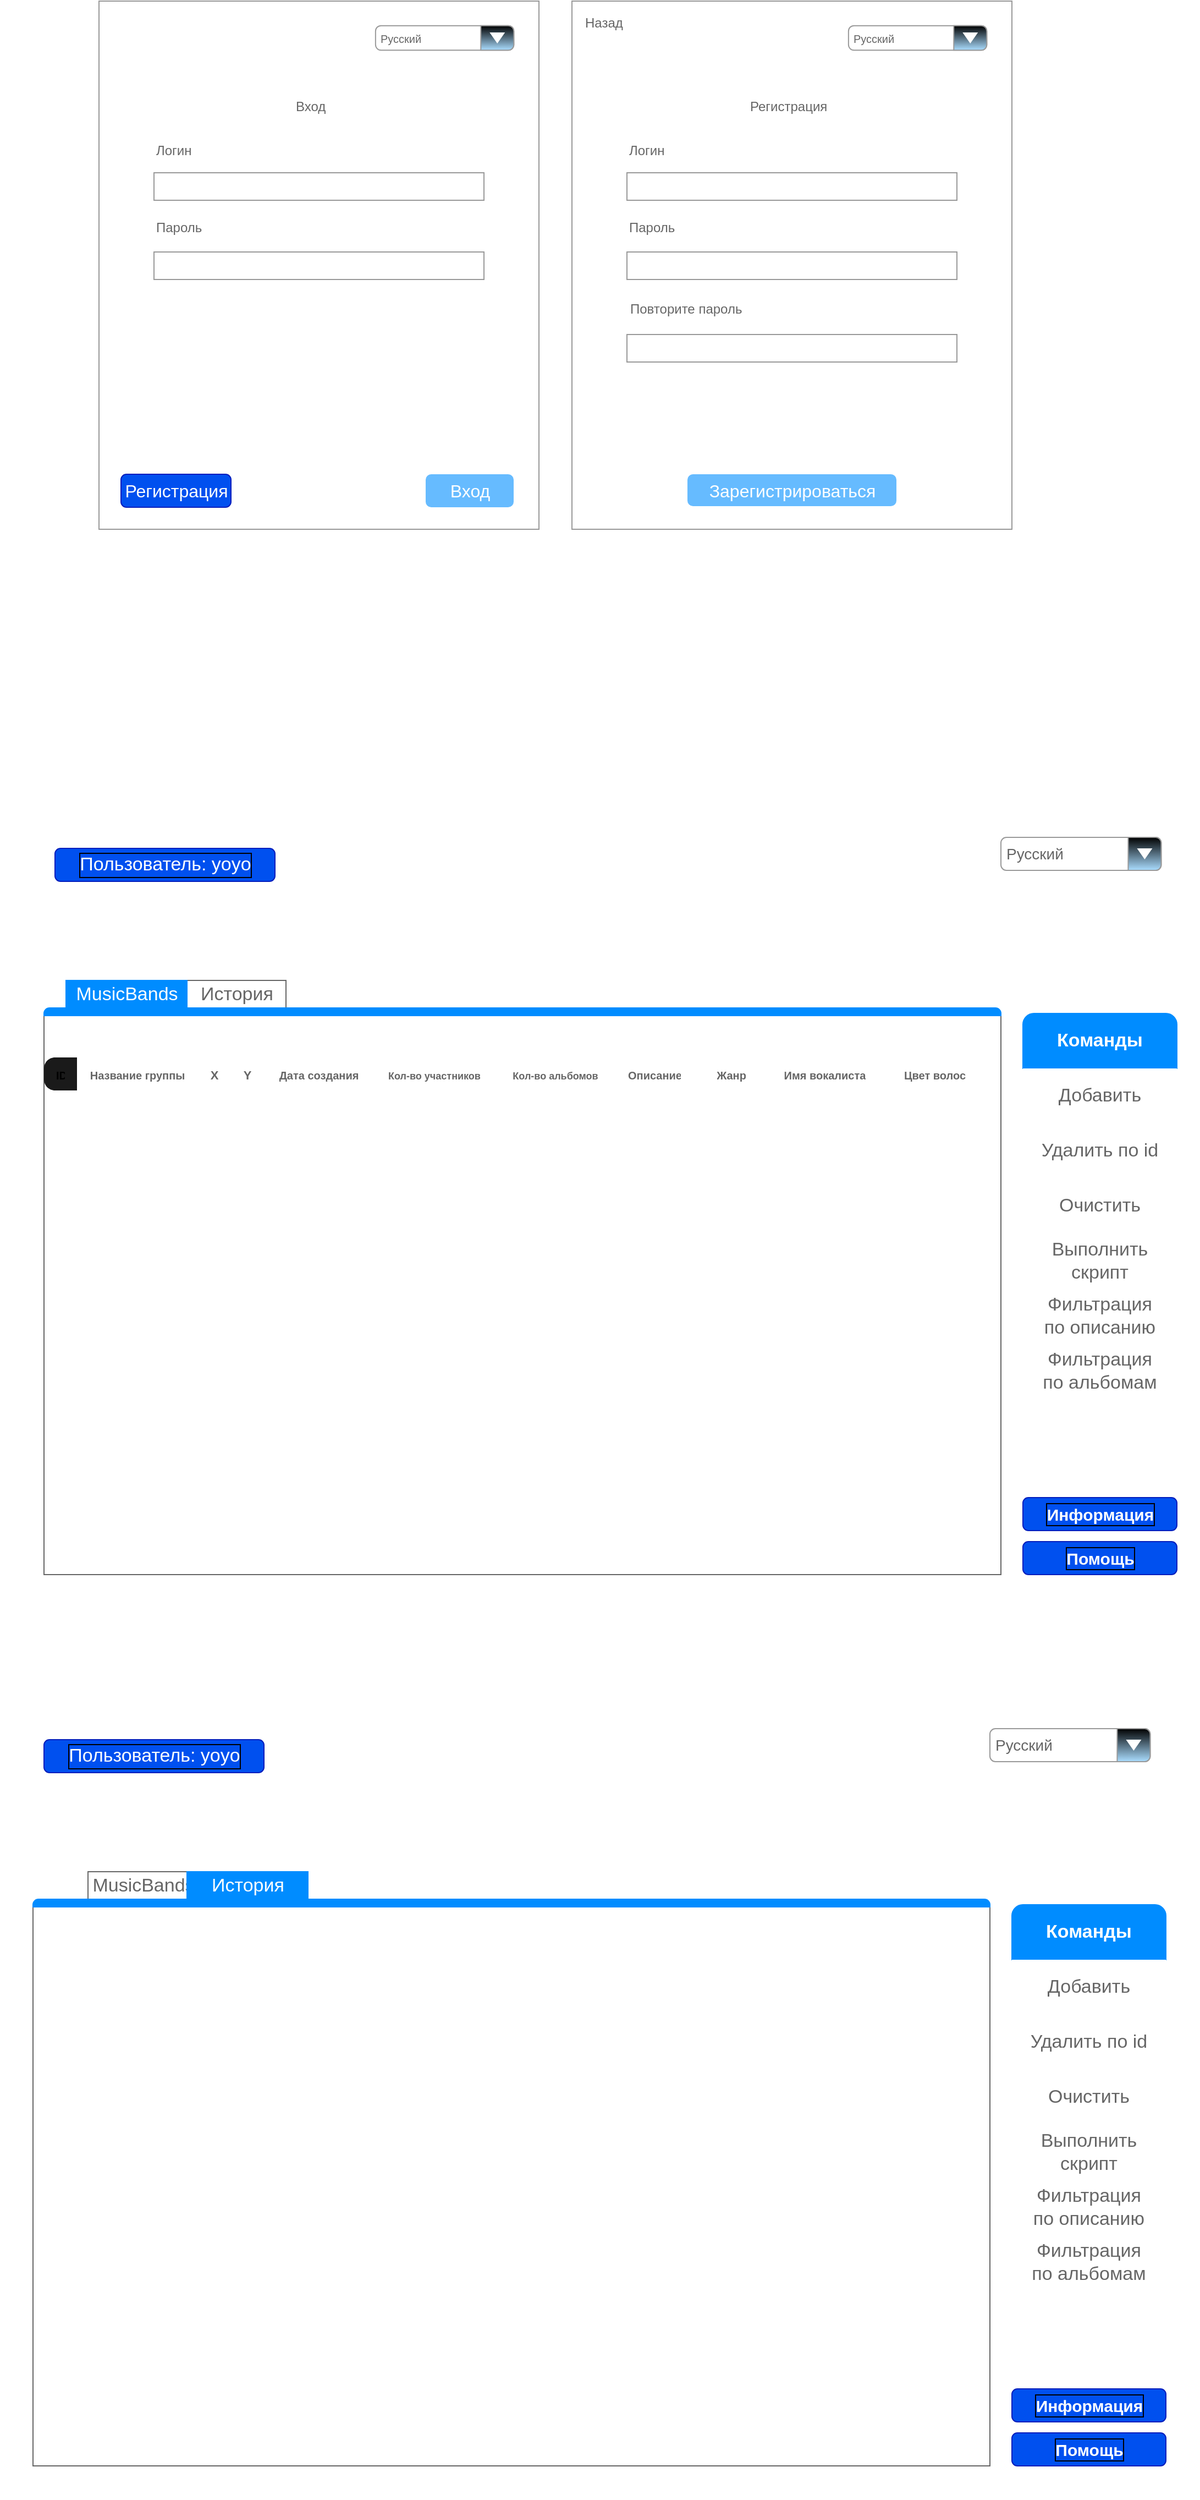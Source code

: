 <mxfile version="27.0.9">
  <diagram name="Page-1" id="2cc2dc42-3aac-f2a9-1cec-7a8b7cbee084">
    <mxGraphModel dx="1591" dy="877" grid="1" gridSize="10" guides="1" tooltips="1" connect="1" arrows="1" fold="1" page="1" pageScale="1" pageWidth="1100" pageHeight="850" background="none" math="0" shadow="0">
      <root>
        <mxCell id="0" />
        <mxCell id="1" parent="0" />
        <mxCell id="sceWcwLllYWsd-2YkSTM-57" value="" style="rounded=0;whiteSpace=wrap;html=1;fillColor=light-dark(#FFFFFF,#111111);strokeColor=none;" vertex="1" parent="1">
          <mxGeometry x="320" y="830" width="1080" height="730" as="geometry" />
        </mxCell>
        <mxCell id="sceWcwLllYWsd-2YkSTM-1" value="" style="strokeWidth=1;shadow=0;dashed=0;align=center;html=1;shape=mxgraph.mockup.forms.rrect;rSize=0;strokeColor=light-dark(#999999,#1A1A1A);fillColor=#ffffff;labelBorderColor=light-dark(default, #121212);" vertex="1" parent="1">
          <mxGeometry x="400" y="100" width="400" height="480" as="geometry" />
        </mxCell>
        <mxCell id="sceWcwLllYWsd-2YkSTM-2" value="Вход" style="strokeWidth=1;shadow=0;dashed=0;align=center;html=1;shape=mxgraph.mockup.forms.anchor;fontSize=12;fontColor=#666666;align=left;resizeWidth=1;spacingLeft=0;" vertex="1" parent="sceWcwLllYWsd-2YkSTM-1">
          <mxGeometry width="200" height="20" relative="1" as="geometry">
            <mxPoint x="177" y="86" as="offset" />
          </mxGeometry>
        </mxCell>
        <mxCell id="sceWcwLllYWsd-2YkSTM-4" value="Логин" style="strokeWidth=1;shadow=0;dashed=0;align=center;html=1;shape=mxgraph.mockup.forms.anchor;fontSize=12;fontColor=#666666;align=left;resizeWidth=1;spacingLeft=0;" vertex="1" parent="sceWcwLllYWsd-2YkSTM-1">
          <mxGeometry width="200" height="20" relative="1" as="geometry">
            <mxPoint x="50" y="126" as="offset" />
          </mxGeometry>
        </mxCell>
        <mxCell id="sceWcwLllYWsd-2YkSTM-5" value="" style="strokeWidth=1;shadow=0;dashed=0;align=center;html=1;shape=mxgraph.mockup.forms.rrect;rSize=0;strokeColor=#999999;fontColor=#666666;align=left;spacingLeft=5;resizeWidth=1;" vertex="1" parent="sceWcwLllYWsd-2YkSTM-1">
          <mxGeometry width="300" height="25" relative="1" as="geometry">
            <mxPoint x="50" y="156" as="offset" />
          </mxGeometry>
        </mxCell>
        <mxCell id="sceWcwLllYWsd-2YkSTM-6" value="Пароль" style="strokeWidth=1;shadow=0;dashed=0;align=center;html=1;shape=mxgraph.mockup.forms.anchor;fontSize=12;fontColor=#666666;align=left;resizeWidth=1;spacingLeft=0;" vertex="1" parent="sceWcwLllYWsd-2YkSTM-1">
          <mxGeometry width="200" height="20" relative="1" as="geometry">
            <mxPoint x="50" y="196" as="offset" />
          </mxGeometry>
        </mxCell>
        <mxCell id="sceWcwLllYWsd-2YkSTM-7" value="" style="strokeWidth=1;shadow=0;dashed=0;align=center;html=1;shape=mxgraph.mockup.forms.rrect;rSize=0;strokeColor=#999999;fontColor=#666666;align=left;spacingLeft=5;resizeWidth=1;" vertex="1" parent="sceWcwLllYWsd-2YkSTM-1">
          <mxGeometry width="300" height="25" relative="1" as="geometry">
            <mxPoint x="50" y="228" as="offset" />
          </mxGeometry>
        </mxCell>
        <mxCell id="sceWcwLllYWsd-2YkSTM-8" value="&lt;span style=&quot;font-weight: normal;&quot;&gt;Вход&lt;/span&gt;" style="strokeWidth=1;shadow=0;dashed=0;align=center;html=1;shape=mxgraph.mockup.forms.rrect;rSize=5;strokeColor=none;fontColor=#ffffff;fillColor=light-dark(#66BBFF,#CCCCCC);fontSize=16;fontStyle=1;" vertex="1" parent="sceWcwLllYWsd-2YkSTM-1">
          <mxGeometry y="1" width="80" height="30" relative="1" as="geometry">
            <mxPoint x="297" y="-50" as="offset" />
          </mxGeometry>
        </mxCell>
        <mxCell id="sceWcwLllYWsd-2YkSTM-11" value="" style="strokeWidth=1;shadow=0;dashed=0;align=center;html=1;shape=mxgraph.mockup.forms.anchor;fontSize=12;fontColor=#666666;align=left;spacingLeft=0;resizeWidth=1;" vertex="1" parent="sceWcwLllYWsd-2YkSTM-1">
          <mxGeometry y="1" width="300" height="20" relative="1" as="geometry">
            <mxPoint x="20" y="-80" as="offset" />
          </mxGeometry>
        </mxCell>
        <mxCell id="sceWcwLllYWsd-2YkSTM-12" value="&lt;font style=&quot;font-size: 16px;&quot;&gt;Регистрация&lt;/font&gt;" style="strokeWidth=1;shadow=0;dashed=0;align=center;html=1;shape=mxgraph.mockup.forms.rrect;rSize=5;strokeColor=light-dark(#001DBC,#1A1A1A);fontColor=light-dark(#FFFFFF,#CCCCCC);fillColor=light-dark(#0050EF,#1A1A1A);fontSize=12;fontStyle=0;labelBorderColor=none;" vertex="1" parent="sceWcwLllYWsd-2YkSTM-1">
          <mxGeometry y="1" width="100" height="30" relative="1" as="geometry">
            <mxPoint x="20" y="-50" as="offset" />
          </mxGeometry>
        </mxCell>
        <mxCell id="sceWcwLllYWsd-2YkSTM-24" value="&lt;font style=&quot;font-size: 10px;&quot;&gt;Русский&lt;/font&gt;" style="strokeWidth=1;shadow=0;dashed=0;align=center;html=1;shape=mxgraph.mockup.forms.comboBox;strokeColor=#999999;fillColor=none;align=left;fillColor2=#aaddff;mainText=;fontColor=#666666;fontSize=17;spacingLeft=3;" vertex="1" parent="sceWcwLllYWsd-2YkSTM-1">
          <mxGeometry x="251.429" y="22.326" width="125.714" height="22.326" as="geometry" />
        </mxCell>
        <mxCell id="sceWcwLllYWsd-2YkSTM-39" value="" style="strokeWidth=1;shadow=0;dashed=0;align=center;html=1;shape=mxgraph.mockup.forms.rrect;rSize=0;strokeColor=light-dark(#999999,#1A1A1A);fillColor=#ffffff;labelBorderColor=light-dark(default, #121212);" vertex="1" parent="1">
          <mxGeometry x="830" y="100" width="400" height="480" as="geometry" />
        </mxCell>
        <mxCell id="sceWcwLllYWsd-2YkSTM-40" value="Регистрация" style="strokeWidth=1;shadow=0;dashed=0;align=center;html=1;shape=mxgraph.mockup.forms.anchor;fontSize=12;fontColor=#666666;align=left;resizeWidth=1;spacingLeft=0;" vertex="1" parent="sceWcwLllYWsd-2YkSTM-39">
          <mxGeometry width="200" height="20" relative="1" as="geometry">
            <mxPoint x="160" y="86" as="offset" />
          </mxGeometry>
        </mxCell>
        <mxCell id="sceWcwLllYWsd-2YkSTM-41" value="Логин" style="strokeWidth=1;shadow=0;dashed=0;align=center;html=1;shape=mxgraph.mockup.forms.anchor;fontSize=12;fontColor=#666666;align=left;resizeWidth=1;spacingLeft=0;" vertex="1" parent="sceWcwLllYWsd-2YkSTM-39">
          <mxGeometry width="200" height="20" relative="1" as="geometry">
            <mxPoint x="50" y="126" as="offset" />
          </mxGeometry>
        </mxCell>
        <mxCell id="sceWcwLllYWsd-2YkSTM-42" value="" style="strokeWidth=1;shadow=0;dashed=0;align=center;html=1;shape=mxgraph.mockup.forms.rrect;rSize=0;strokeColor=#999999;fontColor=#666666;align=left;spacingLeft=5;resizeWidth=1;" vertex="1" parent="sceWcwLllYWsd-2YkSTM-39">
          <mxGeometry width="300" height="25" relative="1" as="geometry">
            <mxPoint x="50" y="156" as="offset" />
          </mxGeometry>
        </mxCell>
        <mxCell id="sceWcwLllYWsd-2YkSTM-43" value="Пароль" style="strokeWidth=1;shadow=0;dashed=0;align=center;html=1;shape=mxgraph.mockup.forms.anchor;fontSize=12;fontColor=#666666;align=left;resizeWidth=1;spacingLeft=0;" vertex="1" parent="sceWcwLllYWsd-2YkSTM-39">
          <mxGeometry width="200" height="20" relative="1" as="geometry">
            <mxPoint x="50" y="196" as="offset" />
          </mxGeometry>
        </mxCell>
        <mxCell id="sceWcwLllYWsd-2YkSTM-44" value="" style="strokeWidth=1;shadow=0;dashed=0;align=center;html=1;shape=mxgraph.mockup.forms.rrect;rSize=0;strokeColor=#999999;fontColor=#666666;align=left;spacingLeft=5;resizeWidth=1;" vertex="1" parent="sceWcwLllYWsd-2YkSTM-39">
          <mxGeometry width="300" height="25" relative="1" as="geometry">
            <mxPoint x="50" y="228" as="offset" />
          </mxGeometry>
        </mxCell>
        <mxCell id="sceWcwLllYWsd-2YkSTM-45" value="&lt;span style=&quot;font-weight: normal;&quot;&gt;Зарегистрироваться&lt;/span&gt;" style="strokeWidth=1;shadow=0;dashed=0;align=center;html=1;shape=mxgraph.mockup.forms.rrect;rSize=5;strokeColor=none;fontColor=#ffffff;fillColor=light-dark(#66BBFF,#CCCCCC);fontSize=16;fontStyle=1;" vertex="1" parent="sceWcwLllYWsd-2YkSTM-39">
          <mxGeometry y="1" width="190" height="29" relative="1" as="geometry">
            <mxPoint x="105" y="-50" as="offset" />
          </mxGeometry>
        </mxCell>
        <mxCell id="sceWcwLllYWsd-2YkSTM-46" value="" style="strokeWidth=1;shadow=0;dashed=0;align=center;html=1;shape=mxgraph.mockup.forms.anchor;fontSize=12;fontColor=#666666;align=left;spacingLeft=0;resizeWidth=1;" vertex="1" parent="sceWcwLllYWsd-2YkSTM-39">
          <mxGeometry y="1" width="300" height="20" relative="1" as="geometry">
            <mxPoint x="20" y="-80" as="offset" />
          </mxGeometry>
        </mxCell>
        <mxCell id="sceWcwLllYWsd-2YkSTM-48" value="&lt;font style=&quot;font-size: 10px;&quot;&gt;Русский&lt;/font&gt;" style="strokeWidth=1;shadow=0;dashed=0;align=center;html=1;shape=mxgraph.mockup.forms.comboBox;strokeColor=#999999;fillColor=none;align=left;fillColor2=#aaddff;mainText=;fontColor=#666666;fontSize=17;spacingLeft=3;" vertex="1" parent="sceWcwLllYWsd-2YkSTM-39">
          <mxGeometry x="251.429" y="22.326" width="125.714" height="22.326" as="geometry" />
        </mxCell>
        <mxCell id="sceWcwLllYWsd-2YkSTM-49" value="Повторите пароль" style="strokeWidth=1;shadow=0;dashed=0;align=center;html=1;shape=mxgraph.mockup.forms.anchor;fontSize=12;fontColor=#666666;align=left;resizeWidth=1;spacingLeft=0;" vertex="1" parent="sceWcwLllYWsd-2YkSTM-39">
          <mxGeometry x="51.43" y="270" width="200" height="20" as="geometry" />
        </mxCell>
        <mxCell id="sceWcwLllYWsd-2YkSTM-50" value="" style="strokeWidth=1;shadow=0;dashed=0;align=center;html=1;shape=mxgraph.mockup.forms.rrect;rSize=0;strokeColor=#999999;fontColor=#666666;align=left;spacingLeft=5;resizeWidth=1;" vertex="1" parent="sceWcwLllYWsd-2YkSTM-39">
          <mxGeometry x="50" y="303" width="300" height="25" as="geometry" />
        </mxCell>
        <mxCell id="sceWcwLllYWsd-2YkSTM-92" value="Назад" style="strokeWidth=1;shadow=0;dashed=0;align=center;html=1;shape=mxgraph.mockup.forms.anchor;fontSize=12;fontColor=#666666;align=left;resizeWidth=1;spacingLeft=0;" vertex="1" parent="sceWcwLllYWsd-2YkSTM-39">
          <mxGeometry x="10" y="10" width="200" height="20" as="geometry" />
        </mxCell>
        <mxCell id="sceWcwLllYWsd-2YkSTM-51" value="" style="strokeWidth=1;shadow=0;dashed=0;align=center;html=1;shape=mxgraph.mockup.containers.marginRect2;rectMarginTop=32;strokeColor=#666666;gradientColor=none;whiteSpace=wrap;fillColor=light-dark(#FFFFFF,#666666);" vertex="1" parent="1">
          <mxGeometry x="350" y="990" width="870" height="540" as="geometry" />
        </mxCell>
        <mxCell id="sceWcwLllYWsd-2YkSTM-52" value="История" style="strokeColor=inherit;fillColor=inherit;gradientColor=inherit;strokeWidth=1;shadow=0;dashed=0;align=center;html=1;shape=mxgraph.mockup.containers.rrect;rSize=0;fontSize=17;fontColor=#666666;gradientColor=none;" vertex="1" parent="sceWcwLllYWsd-2YkSTM-51">
          <mxGeometry width="90" height="25" relative="1" as="geometry">
            <mxPoint x="130" as="offset" />
          </mxGeometry>
        </mxCell>
        <mxCell id="sceWcwLllYWsd-2YkSTM-55" value="" style="strokeWidth=1;shadow=0;dashed=0;align=center;html=1;shape=mxgraph.mockup.containers.topButton;rSize=5;strokeColor=light-dark(#008CFF,#CCCCCC);fillColor=light-dark(#008CFF,#CCCCCC);gradientColor=none;resizeWidth=1;movable=0;deletable=1;" vertex="1" parent="sceWcwLllYWsd-2YkSTM-51">
          <mxGeometry width="870.0" height="7" relative="1" as="geometry">
            <mxPoint y="25" as="offset" />
          </mxGeometry>
        </mxCell>
        <mxCell id="sceWcwLllYWsd-2YkSTM-77" value="MusicBands" style="strokeWidth=1;shadow=0;dashed=0;align=center;html=1;shape=mxgraph.mockup.containers.rrect;rSize=0;fontSize=17;fontColor=#ffffff;strokeColor=light-dark(#008CFF,#E6E6E6);fillColor=light-dark(#008CFF,#CCCCCC);" vertex="1" parent="sceWcwLllYWsd-2YkSTM-51">
          <mxGeometry x="20" width="110" height="25" as="geometry" />
        </mxCell>
        <mxCell id="sceWcwLllYWsd-2YkSTM-78" value="" style="swimlane;shape=mxgraph.bootstrap.anchor;strokeColor=none;fillColor=#ffffff;fontColor=#666666;fontStyle=0;childLayout=stackLayout;horizontal=0;startSize=0;horizontalStack=1;resizeParent=1;resizeParentMax=0;resizeLast=0;collapsible=0;marginBottom=0;whiteSpace=wrap;html=1;" vertex="1" parent="sceWcwLllYWsd-2YkSTM-51">
          <mxGeometry y="70" width="860" height="30" as="geometry" />
        </mxCell>
        <mxCell id="sceWcwLllYWsd-2YkSTM-79" value="&lt;font style=&quot;color: light-dark(rgb(0, 0, 0), rgb(179, 179, 179)); font-size: 10px;&quot;&gt;ID&lt;/font&gt;" style="text;strokeColor=none;align=center;verticalAlign=middle;spacingLeft=10;spacingRight=10;overflow=hidden;points=[[0,0.5],[1,0.5]];portConstraint=eastwest;rotatable=0;whiteSpace=wrap;html=1;shape=mxgraph.mockup.leftButton;rSize=10;fillColor=light-dark(#1A1A1A,#1A1A1A);fontColor=#ffffff;fontSize=17;fontStyle=1;" vertex="1" parent="sceWcwLllYWsd-2YkSTM-78">
          <mxGeometry width="30" height="30" as="geometry" />
        </mxCell>
        <mxCell id="sceWcwLllYWsd-2YkSTM-80" value="&lt;font style=&quot;font-size: 10px;&quot;&gt;Название группы&lt;/font&gt;" style="text;strokeColor=inherit;align=center;verticalAlign=middle;spacingLeft=10;spacingRight=10;overflow=hidden;points=[[0,0.5],[1,0.5]];portConstraint=eastwest;rotatable=0;whiteSpace=wrap;html=1;rSize=5;fillColor=inherit;fontColor=inherit;fontSize=17;fontStyle=1;" vertex="1" parent="sceWcwLllYWsd-2YkSTM-78">
          <mxGeometry x="30" width="110" height="30" as="geometry" />
        </mxCell>
        <mxCell id="sceWcwLllYWsd-2YkSTM-81" value="&lt;font style=&quot;font-size: 11px;&quot;&gt;X&lt;/font&gt;" style="text;strokeColor=inherit;align=center;verticalAlign=middle;spacingLeft=10;spacingRight=10;overflow=hidden;points=[[0,0.5],[1,0.5]];portConstraint=eastwest;rotatable=0;whiteSpace=wrap;html=1;rSize=5;fillColor=inherit;fontColor=inherit;fontSize=17;fontStyle=1;" vertex="1" parent="sceWcwLllYWsd-2YkSTM-78">
          <mxGeometry x="140" width="30" height="30" as="geometry" />
        </mxCell>
        <mxCell id="sceWcwLllYWsd-2YkSTM-86" value="&lt;font style=&quot;font-size: 11px;&quot;&gt;Y&lt;/font&gt;" style="text;strokeColor=inherit;align=center;verticalAlign=middle;spacingLeft=10;spacingRight=10;overflow=hidden;points=[[0,0.5],[1,0.5]];portConstraint=eastwest;rotatable=0;whiteSpace=wrap;html=1;rSize=5;fillColor=inherit;fontColor=inherit;fontSize=17;fontStyle=1;strokeWidth=0;" vertex="1" parent="sceWcwLllYWsd-2YkSTM-78">
          <mxGeometry x="170" width="30" height="30" as="geometry" />
        </mxCell>
        <mxCell id="sceWcwLllYWsd-2YkSTM-85" value="&lt;font style=&quot;font-size: 10px;&quot;&gt;Дата создания&lt;/font&gt;" style="text;strokeColor=inherit;align=center;verticalAlign=middle;spacingLeft=10;spacingRight=10;overflow=hidden;points=[[0,0.5],[1,0.5]];portConstraint=eastwest;rotatable=0;whiteSpace=wrap;html=1;rSize=5;fillColor=inherit;fontColor=inherit;fontSize=17;fontStyle=1;strokeWidth=0;" vertex="1" parent="sceWcwLllYWsd-2YkSTM-78">
          <mxGeometry x="200" width="100" height="30" as="geometry" />
        </mxCell>
        <mxCell id="sceWcwLllYWsd-2YkSTM-87" value="&lt;font style=&quot;font-size: 9px;&quot;&gt;Кол-во участников&lt;/font&gt;" style="text;strokeColor=inherit;align=center;verticalAlign=middle;spacingLeft=10;spacingRight=10;overflow=hidden;points=[[0,0.5],[1,0.5]];portConstraint=eastwest;rotatable=0;whiteSpace=wrap;html=1;rSize=5;fillColor=inherit;fontColor=inherit;fontSize=17;fontStyle=1;strokeWidth=0;" vertex="1" parent="sceWcwLllYWsd-2YkSTM-78">
          <mxGeometry x="300" width="110" height="30" as="geometry" />
        </mxCell>
        <mxCell id="sceWcwLllYWsd-2YkSTM-88" value="&lt;font style=&quot;font-size: 9px;&quot;&gt;Кол-во альбомов&lt;/font&gt;" style="text;strokeColor=inherit;align=center;verticalAlign=middle;spacingLeft=10;spacingRight=10;overflow=hidden;points=[[0,0.5],[1,0.5]];portConstraint=eastwest;rotatable=0;whiteSpace=wrap;html=1;rSize=5;fillColor=inherit;fontColor=inherit;fontSize=17;fontStyle=1;strokeWidth=0;" vertex="1" parent="sceWcwLllYWsd-2YkSTM-78">
          <mxGeometry x="410" width="110" height="30" as="geometry" />
        </mxCell>
        <mxCell id="sceWcwLllYWsd-2YkSTM-89" value="&lt;font size=&quot;1&quot;&gt;Описание&lt;/font&gt;" style="text;strokeColor=inherit;align=center;verticalAlign=middle;spacingLeft=10;spacingRight=10;overflow=hidden;points=[[0,0.5],[1,0.5]];portConstraint=eastwest;rotatable=0;whiteSpace=wrap;html=1;rSize=5;fillColor=inherit;fontColor=inherit;fontSize=17;fontStyle=1;strokeWidth=0;" vertex="1" parent="sceWcwLllYWsd-2YkSTM-78">
          <mxGeometry x="520" width="70" height="30" as="geometry" />
        </mxCell>
        <mxCell id="sceWcwLllYWsd-2YkSTM-90" value="&lt;font size=&quot;1&quot;&gt;Жанр&lt;/font&gt;" style="text;strokeColor=inherit;align=center;verticalAlign=middle;spacingLeft=10;spacingRight=10;overflow=hidden;points=[[0,0.5],[1,0.5]];portConstraint=eastwest;rotatable=0;whiteSpace=wrap;html=1;rSize=5;fillColor=inherit;fontColor=inherit;fontSize=17;fontStyle=1;strokeWidth=0;" vertex="1" parent="sceWcwLllYWsd-2YkSTM-78">
          <mxGeometry x="590" width="70" height="30" as="geometry" />
        </mxCell>
        <mxCell id="sceWcwLllYWsd-2YkSTM-91" value="&lt;font size=&quot;1&quot;&gt;Имя вокалиста&lt;/font&gt;" style="text;strokeColor=inherit;align=center;verticalAlign=middle;spacingLeft=10;spacingRight=10;overflow=hidden;points=[[0,0.5],[1,0.5]];portConstraint=eastwest;rotatable=0;whiteSpace=wrap;html=1;rSize=5;fillColor=inherit;fontColor=inherit;fontSize=17;fontStyle=1;strokeWidth=0;" vertex="1" parent="sceWcwLllYWsd-2YkSTM-78">
          <mxGeometry x="660" width="100" height="30" as="geometry" />
        </mxCell>
        <mxCell id="sceWcwLllYWsd-2YkSTM-82" value="&lt;span style=&quot;font-size: 10px;&quot;&gt;Цвет волос&lt;/span&gt;" style="text;strokeColor=inherit;align=center;verticalAlign=middle;spacingLeft=10;spacingRight=10;overflow=hidden;points=[[0,0.5],[1,0.5]];portConstraint=eastwest;rotatable=0;whiteSpace=wrap;html=1;shape=mxgraph.mockup.rightButton;rSize=10;fillColor=inherit;fontColor=inherit;fontSize=17;fontStyle=1;" vertex="1" parent="sceWcwLllYWsd-2YkSTM-78">
          <mxGeometry x="760" width="100" height="30" as="geometry" />
        </mxCell>
        <mxCell id="sceWcwLllYWsd-2YkSTM-59" value="&lt;font style=&quot;font-size: 14px;&quot;&gt;Русский&lt;/font&gt;" style="strokeWidth=1;shadow=0;dashed=0;align=center;html=1;shape=mxgraph.mockup.forms.comboBox;strokeColor=#999999;fillColor=none;align=left;fillColor2=#aaddff;mainText=;fontColor=#666666;fontSize=17;spacingLeft=3;" vertex="1" parent="1">
          <mxGeometry x="1220" y="860" width="145.71" height="30" as="geometry" />
        </mxCell>
        <mxCell id="sceWcwLllYWsd-2YkSTM-60" value="" style="swimlane;shape=mxgraph.bootstrap.anchor;strokeColor=none;fillColor=#ffffff;fontColor=#666666;fontStyle=0;childLayout=stackLayout;horizontal=1;startSize=0;horizontalStack=0;resizeParent=1;resizeParentMax=0;resizeLast=0;collapsible=0;marginBottom=0;whiteSpace=wrap;html=1;" vertex="1" parent="1">
          <mxGeometry x="1240" y="1020" width="140" height="150" as="geometry" />
        </mxCell>
        <mxCell id="sceWcwLllYWsd-2YkSTM-61" value="Команды" style="text;strokeColor=#008CFF;align=center;verticalAlign=middle;spacingLeft=10;spacingRight=10;overflow=hidden;points=[[0,0.5],[1,0.5]];portConstraint=eastwest;rotatable=0;whiteSpace=wrap;html=1;shape=mxgraph.mockup.topButton;rSize=10;fillColor=light-dark(#008CFF,#CCCCCC);fontColor=#ffffff;fontSize=17;fontStyle=1;" vertex="1" parent="sceWcwLllYWsd-2YkSTM-60">
          <mxGeometry width="140" height="50" as="geometry" />
        </mxCell>
        <mxCell id="sceWcwLllYWsd-2YkSTM-62" value="Добавить" style="text;strokeColor=inherit;align=center;verticalAlign=middle;spacingLeft=10;spacingRight=10;overflow=hidden;points=[[0,0.5],[1,0.5]];portConstraint=eastwest;rotatable=0;whiteSpace=wrap;html=1;rSize=5;fillColor=inherit;fontColor=inherit;fontSize=17;fontStyle=0;" vertex="1" parent="sceWcwLllYWsd-2YkSTM-60">
          <mxGeometry y="50" width="140" height="50" as="geometry" />
        </mxCell>
        <mxCell id="sceWcwLllYWsd-2YkSTM-63" value="Удалить по id" style="text;strokeColor=inherit;align=center;verticalAlign=middle;spacingLeft=10;spacingRight=10;overflow=hidden;points=[[0,0.5],[1,0.5]];portConstraint=eastwest;rotatable=0;whiteSpace=wrap;html=1;rSize=5;fillColor=inherit;fontColor=inherit;fontSize=17;fontStyle=0;" vertex="1" parent="sceWcwLllYWsd-2YkSTM-60">
          <mxGeometry y="100" width="140" height="50" as="geometry" />
        </mxCell>
        <mxCell id="sceWcwLllYWsd-2YkSTM-65" value="" style="swimlane;shape=mxgraph.bootstrap.anchor;strokeColor=none;fillColor=#ffffff;fontColor=#666666;fontStyle=0;childLayout=stackLayout;horizontal=1;startSize=0;horizontalStack=0;resizeParent=1;resizeParentMax=0;resizeLast=0;collapsible=0;marginBottom=0;whiteSpace=wrap;html=1;" vertex="1" parent="1">
          <mxGeometry x="1240" y="1170" width="140" height="100" as="geometry" />
        </mxCell>
        <mxCell id="sceWcwLllYWsd-2YkSTM-67" value="Очистить" style="text;strokeColor=inherit;align=center;verticalAlign=middle;spacingLeft=10;spacingRight=10;overflow=hidden;points=[[0,0.5],[1,0.5]];portConstraint=eastwest;rotatable=0;whiteSpace=wrap;html=1;rSize=5;fillColor=inherit;fontColor=inherit;fontSize=17;fontStyle=0;" vertex="1" parent="sceWcwLllYWsd-2YkSTM-65">
          <mxGeometry width="140" height="50" as="geometry" />
        </mxCell>
        <mxCell id="sceWcwLllYWsd-2YkSTM-68" value="Выполнить скрипт" style="text;strokeColor=inherit;align=center;verticalAlign=middle;spacingLeft=10;spacingRight=10;overflow=hidden;points=[[0,0.5],[1,0.5]];portConstraint=eastwest;rotatable=0;whiteSpace=wrap;html=1;rSize=5;fillColor=inherit;fontColor=inherit;fontSize=17;fontStyle=0;" vertex="1" parent="sceWcwLllYWsd-2YkSTM-65">
          <mxGeometry y="50" width="140" height="50" as="geometry" />
        </mxCell>
        <mxCell id="sceWcwLllYWsd-2YkSTM-71" value="" style="swimlane;shape=mxgraph.bootstrap.anchor;strokeColor=none;fillColor=#ffffff;fontColor=#666666;fontStyle=0;childLayout=stackLayout;horizontal=1;startSize=0;horizontalStack=0;resizeParent=1;resizeParentMax=0;resizeLast=0;collapsible=0;marginBottom=0;whiteSpace=wrap;html=1;" vertex="1" parent="1">
          <mxGeometry x="1240" y="1270" width="140" height="100" as="geometry" />
        </mxCell>
        <mxCell id="sceWcwLllYWsd-2YkSTM-72" value="Фильтрация по описанию" style="text;strokeColor=inherit;align=center;verticalAlign=middle;spacingLeft=10;spacingRight=10;overflow=hidden;points=[[0,0.5],[1,0.5]];portConstraint=eastwest;rotatable=0;whiteSpace=wrap;html=1;rSize=5;fillColor=inherit;fontColor=inherit;fontSize=17;fontStyle=0;" vertex="1" parent="sceWcwLllYWsd-2YkSTM-71">
          <mxGeometry width="140" height="50" as="geometry" />
        </mxCell>
        <mxCell id="sceWcwLllYWsd-2YkSTM-73" value="Фильтрация по альбомам" style="text;strokeColor=inherit;align=center;verticalAlign=middle;spacingLeft=10;spacingRight=10;overflow=hidden;points=[[0,0.5],[1,0.5]];portConstraint=eastwest;rotatable=0;whiteSpace=wrap;html=1;rSize=5;fillColor=inherit;fontColor=inherit;fontSize=17;fontStyle=0;" vertex="1" parent="sceWcwLllYWsd-2YkSTM-71">
          <mxGeometry y="50" width="140" height="50" as="geometry" />
        </mxCell>
        <mxCell id="sceWcwLllYWsd-2YkSTM-74" value="&lt;span style=&quot;font-size: 15px;&quot;&gt;Информация&lt;/span&gt;" style="strokeWidth=1;shadow=0;dashed=0;align=center;html=1;shape=mxgraph.mockup.forms.rrect;rSize=5;strokeColor=light-dark(#001DBC,#1A1A1A);fontColor=light-dark(#FFFFFF,#CCCCCC);fillColor=light-dark(#0050EF,#1A1A1A);fontSize=16;fontStyle=1;labelBorderColor=light-dark(#000000,#1A1A1A);" vertex="1" parent="1">
          <mxGeometry x="1240" y="1460" width="140" height="30" as="geometry" />
        </mxCell>
        <mxCell id="sceWcwLllYWsd-2YkSTM-75" value="&lt;span style=&quot;font-size: 15px;&quot;&gt;Помощь&lt;/span&gt;" style="strokeWidth=1;shadow=0;dashed=0;align=center;html=1;shape=mxgraph.mockup.forms.rrect;rSize=5;strokeColor=light-dark(#001DBC,#1A1A1A);fontColor=light-dark(#FFFFFF,#CCCCCC);fillColor=light-dark(#0050EF,#1A1A1A);fontSize=16;fontStyle=1;labelBorderColor=light-dark(#000000,#1A1A1A);" vertex="1" parent="1">
          <mxGeometry x="1240" y="1500" width="140" height="30" as="geometry" />
        </mxCell>
        <mxCell id="sceWcwLllYWsd-2YkSTM-76" value="&lt;span style=&quot;font-weight: normal;&quot;&gt;&lt;font style=&quot;font-size: 17px;&quot;&gt;Пользователь: yoyo&lt;/font&gt;&lt;/span&gt;" style="strokeWidth=1;shadow=0;dashed=0;align=center;html=1;shape=mxgraph.mockup.forms.rrect;rSize=5;strokeColor=light-dark(#001DBC,#1A1A1A);fontColor=light-dark(#FFFFFF,#CCCCCC);fillColor=light-dark(#0050EF,#1A1A1A);fontSize=16;fontStyle=1;labelBorderColor=light-dark(#000000,#1A1A1A);" vertex="1" parent="1">
          <mxGeometry x="360" y="870" width="200" height="30" as="geometry" />
        </mxCell>
        <mxCell id="sceWcwLllYWsd-2YkSTM-94" value="" style="rounded=0;whiteSpace=wrap;html=1;fillColor=light-dark(#FFFFFF,#111111);strokeColor=none;" vertex="1" parent="1">
          <mxGeometry x="310" y="1640" width="1080" height="730" as="geometry" />
        </mxCell>
        <mxCell id="sceWcwLllYWsd-2YkSTM-95" value="" style="strokeWidth=1;shadow=0;dashed=0;align=center;html=1;shape=mxgraph.mockup.containers.marginRect2;rectMarginTop=32;strokeColor=#666666;gradientColor=none;whiteSpace=wrap;fillColor=light-dark(#FFFFFF,#666666);" vertex="1" parent="1">
          <mxGeometry x="340" y="1800" width="870" height="540" as="geometry" />
        </mxCell>
        <mxCell id="sceWcwLllYWsd-2YkSTM-96" value="MusicBands" style="strokeColor=inherit;fillColor=inherit;gradientColor=inherit;strokeWidth=1;shadow=0;dashed=0;align=center;html=1;shape=mxgraph.mockup.containers.rrect;rSize=0;fontSize=17;fontColor=#666666;gradientColor=none;" vertex="1" parent="sceWcwLllYWsd-2YkSTM-95">
          <mxGeometry width="100" height="25" relative="1" as="geometry">
            <mxPoint x="50" as="offset" />
          </mxGeometry>
        </mxCell>
        <mxCell id="sceWcwLllYWsd-2YkSTM-97" value="" style="strokeWidth=1;shadow=0;dashed=0;align=center;html=1;shape=mxgraph.mockup.containers.topButton;rSize=5;strokeColor=light-dark(#008CFF,#CCCCCC);fillColor=light-dark(#008CFF,#CCCCCC);gradientColor=none;resizeWidth=1;movable=0;deletable=1;" vertex="1" parent="sceWcwLllYWsd-2YkSTM-95">
          <mxGeometry width="870.0" height="7" relative="1" as="geometry">
            <mxPoint y="25" as="offset" />
          </mxGeometry>
        </mxCell>
        <mxCell id="sceWcwLllYWsd-2YkSTM-98" value="История" style="strokeWidth=1;shadow=0;dashed=0;align=center;html=1;shape=mxgraph.mockup.containers.rrect;rSize=0;fontSize=17;fontColor=#ffffff;strokeColor=light-dark(#008CFF,#E6E6E6);fillColor=light-dark(#008CFF,#CCCCCC);" vertex="1" parent="sceWcwLllYWsd-2YkSTM-95">
          <mxGeometry x="140" width="110" height="25" as="geometry" />
        </mxCell>
        <mxCell id="sceWcwLllYWsd-2YkSTM-111" value="&lt;font style=&quot;font-size: 14px;&quot;&gt;Русский&lt;/font&gt;" style="strokeWidth=1;shadow=0;dashed=0;align=center;html=1;shape=mxgraph.mockup.forms.comboBox;strokeColor=#999999;fillColor=none;align=left;fillColor2=#aaddff;mainText=;fontColor=#666666;fontSize=17;spacingLeft=3;" vertex="1" parent="1">
          <mxGeometry x="1210" y="1670" width="145.71" height="30" as="geometry" />
        </mxCell>
        <mxCell id="sceWcwLllYWsd-2YkSTM-112" value="" style="swimlane;shape=mxgraph.bootstrap.anchor;strokeColor=none;fillColor=#ffffff;fontColor=#666666;fontStyle=0;childLayout=stackLayout;horizontal=1;startSize=0;horizontalStack=0;resizeParent=1;resizeParentMax=0;resizeLast=0;collapsible=0;marginBottom=0;whiteSpace=wrap;html=1;" vertex="1" parent="1">
          <mxGeometry x="1230" y="1830" width="140" height="150" as="geometry" />
        </mxCell>
        <mxCell id="sceWcwLllYWsd-2YkSTM-113" value="Команды" style="text;strokeColor=#008CFF;align=center;verticalAlign=middle;spacingLeft=10;spacingRight=10;overflow=hidden;points=[[0,0.5],[1,0.5]];portConstraint=eastwest;rotatable=0;whiteSpace=wrap;html=1;shape=mxgraph.mockup.topButton;rSize=10;fillColor=light-dark(#008CFF,#CCCCCC);fontColor=#ffffff;fontSize=17;fontStyle=1;" vertex="1" parent="sceWcwLllYWsd-2YkSTM-112">
          <mxGeometry width="140" height="50" as="geometry" />
        </mxCell>
        <mxCell id="sceWcwLllYWsd-2YkSTM-114" value="Добавить" style="text;strokeColor=inherit;align=center;verticalAlign=middle;spacingLeft=10;spacingRight=10;overflow=hidden;points=[[0,0.5],[1,0.5]];portConstraint=eastwest;rotatable=0;whiteSpace=wrap;html=1;rSize=5;fillColor=inherit;fontColor=inherit;fontSize=17;fontStyle=0;" vertex="1" parent="sceWcwLllYWsd-2YkSTM-112">
          <mxGeometry y="50" width="140" height="50" as="geometry" />
        </mxCell>
        <mxCell id="sceWcwLllYWsd-2YkSTM-115" value="Удалить по id" style="text;strokeColor=inherit;align=center;verticalAlign=middle;spacingLeft=10;spacingRight=10;overflow=hidden;points=[[0,0.5],[1,0.5]];portConstraint=eastwest;rotatable=0;whiteSpace=wrap;html=1;rSize=5;fillColor=inherit;fontColor=inherit;fontSize=17;fontStyle=0;" vertex="1" parent="sceWcwLllYWsd-2YkSTM-112">
          <mxGeometry y="100" width="140" height="50" as="geometry" />
        </mxCell>
        <mxCell id="sceWcwLllYWsd-2YkSTM-116" value="" style="swimlane;shape=mxgraph.bootstrap.anchor;strokeColor=none;fillColor=#ffffff;fontColor=#666666;fontStyle=0;childLayout=stackLayout;horizontal=1;startSize=0;horizontalStack=0;resizeParent=1;resizeParentMax=0;resizeLast=0;collapsible=0;marginBottom=0;whiteSpace=wrap;html=1;" vertex="1" parent="1">
          <mxGeometry x="1230" y="1980" width="140" height="100" as="geometry" />
        </mxCell>
        <mxCell id="sceWcwLllYWsd-2YkSTM-117" value="Очистить" style="text;strokeColor=inherit;align=center;verticalAlign=middle;spacingLeft=10;spacingRight=10;overflow=hidden;points=[[0,0.5],[1,0.5]];portConstraint=eastwest;rotatable=0;whiteSpace=wrap;html=1;rSize=5;fillColor=inherit;fontColor=inherit;fontSize=17;fontStyle=0;" vertex="1" parent="sceWcwLllYWsd-2YkSTM-116">
          <mxGeometry width="140" height="50" as="geometry" />
        </mxCell>
        <mxCell id="sceWcwLllYWsd-2YkSTM-118" value="Выполнить скрипт" style="text;strokeColor=inherit;align=center;verticalAlign=middle;spacingLeft=10;spacingRight=10;overflow=hidden;points=[[0,0.5],[1,0.5]];portConstraint=eastwest;rotatable=0;whiteSpace=wrap;html=1;rSize=5;fillColor=inherit;fontColor=inherit;fontSize=17;fontStyle=0;" vertex="1" parent="sceWcwLllYWsd-2YkSTM-116">
          <mxGeometry y="50" width="140" height="50" as="geometry" />
        </mxCell>
        <mxCell id="sceWcwLllYWsd-2YkSTM-119" value="" style="swimlane;shape=mxgraph.bootstrap.anchor;strokeColor=none;fillColor=#ffffff;fontColor=#666666;fontStyle=0;childLayout=stackLayout;horizontal=1;startSize=0;horizontalStack=0;resizeParent=1;resizeParentMax=0;resizeLast=0;collapsible=0;marginBottom=0;whiteSpace=wrap;html=1;" vertex="1" parent="1">
          <mxGeometry x="1230" y="2080" width="140" height="100" as="geometry" />
        </mxCell>
        <mxCell id="sceWcwLllYWsd-2YkSTM-120" value="Фильтрация по описанию" style="text;strokeColor=inherit;align=center;verticalAlign=middle;spacingLeft=10;spacingRight=10;overflow=hidden;points=[[0,0.5],[1,0.5]];portConstraint=eastwest;rotatable=0;whiteSpace=wrap;html=1;rSize=5;fillColor=inherit;fontColor=inherit;fontSize=17;fontStyle=0;" vertex="1" parent="sceWcwLllYWsd-2YkSTM-119">
          <mxGeometry width="140" height="50" as="geometry" />
        </mxCell>
        <mxCell id="sceWcwLllYWsd-2YkSTM-121" value="Фильтрация по альбомам" style="text;strokeColor=inherit;align=center;verticalAlign=middle;spacingLeft=10;spacingRight=10;overflow=hidden;points=[[0,0.5],[1,0.5]];portConstraint=eastwest;rotatable=0;whiteSpace=wrap;html=1;rSize=5;fillColor=inherit;fontColor=inherit;fontSize=17;fontStyle=0;" vertex="1" parent="sceWcwLllYWsd-2YkSTM-119">
          <mxGeometry y="50" width="140" height="50" as="geometry" />
        </mxCell>
        <mxCell id="sceWcwLllYWsd-2YkSTM-122" value="&lt;span style=&quot;font-size: 15px;&quot;&gt;Информация&lt;/span&gt;" style="strokeWidth=1;shadow=0;dashed=0;align=center;html=1;shape=mxgraph.mockup.forms.rrect;rSize=5;strokeColor=light-dark(#001DBC,#1A1A1A);fontColor=light-dark(#FFFFFF,#CCCCCC);fillColor=light-dark(#0050EF,#1A1A1A);fontSize=16;fontStyle=1;labelBorderColor=light-dark(#000000,#1A1A1A);" vertex="1" parent="1">
          <mxGeometry x="1230" y="2270" width="140" height="30" as="geometry" />
        </mxCell>
        <mxCell id="sceWcwLllYWsd-2YkSTM-123" value="&lt;span style=&quot;font-size: 15px;&quot;&gt;Помощь&lt;/span&gt;" style="strokeWidth=1;shadow=0;dashed=0;align=center;html=1;shape=mxgraph.mockup.forms.rrect;rSize=5;strokeColor=light-dark(#001DBC,#1A1A1A);fontColor=light-dark(#FFFFFF,#CCCCCC);fillColor=light-dark(#0050EF,#1A1A1A);fontSize=16;fontStyle=1;labelBorderColor=light-dark(#000000,#1A1A1A);" vertex="1" parent="1">
          <mxGeometry x="1230" y="2310" width="140" height="30" as="geometry" />
        </mxCell>
        <mxCell id="sceWcwLllYWsd-2YkSTM-124" value="&lt;span style=&quot;font-weight: normal;&quot;&gt;&lt;font style=&quot;font-size: 17px;&quot;&gt;Пользователь: yoyo&lt;/font&gt;&lt;/span&gt;" style="strokeWidth=1;shadow=0;dashed=0;align=center;html=1;shape=mxgraph.mockup.forms.rrect;rSize=5;strokeColor=light-dark(#001DBC,#1A1A1A);fontColor=light-dark(#FFFFFF,#CCCCCC);fillColor=light-dark(#0050EF,#1A1A1A);fontSize=16;fontStyle=1;labelBorderColor=light-dark(#000000,#1A1A1A);" vertex="1" parent="1">
          <mxGeometry x="350" y="1680" width="200" height="30" as="geometry" />
        </mxCell>
      </root>
    </mxGraphModel>
  </diagram>
</mxfile>
